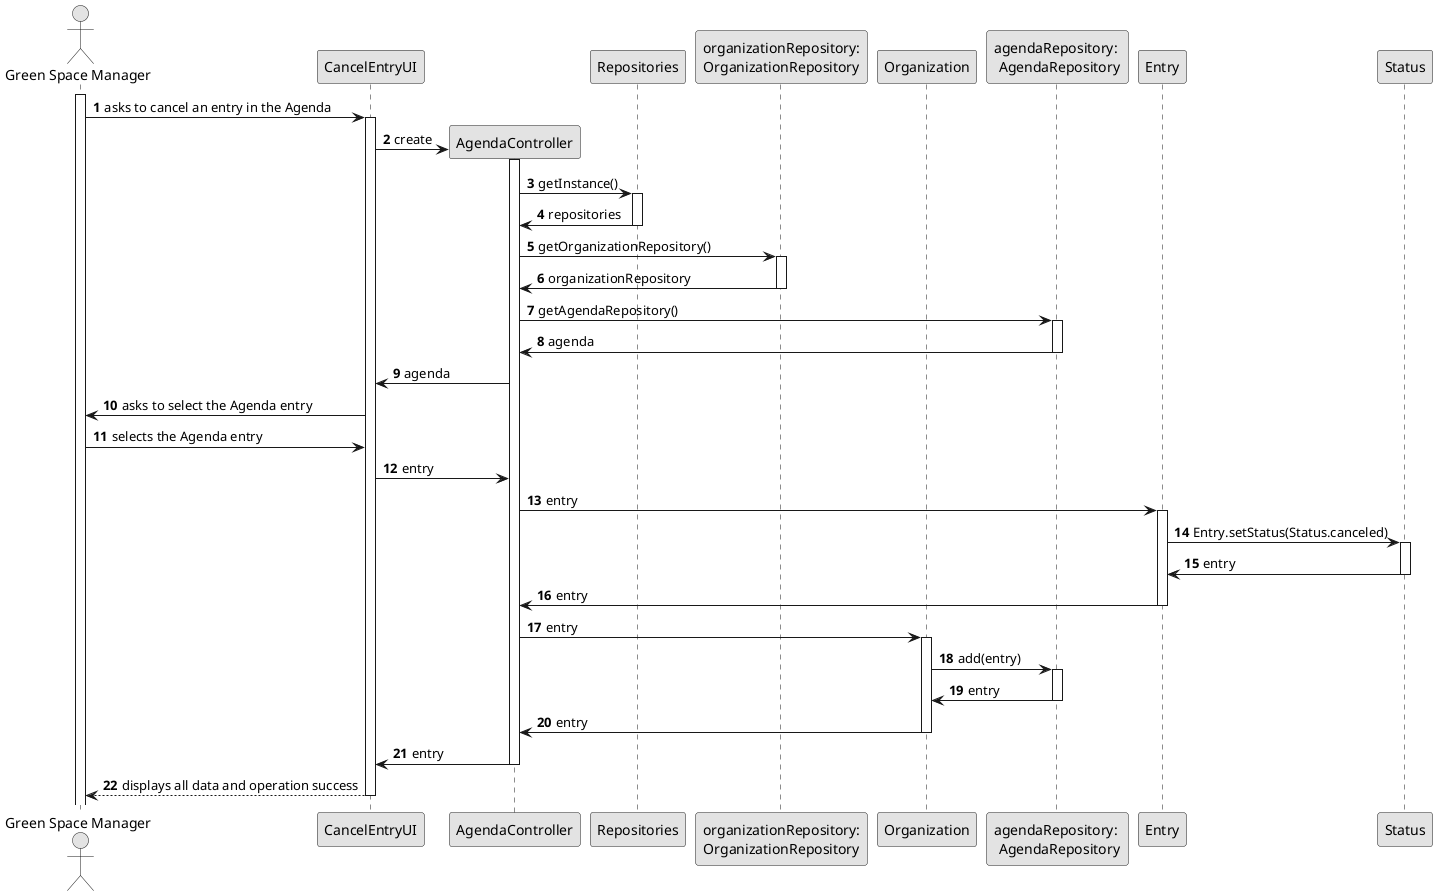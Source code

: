 @startuml
skinparam monochrome true
skinparam packageStyle rectangle
skinparam shadowing false

autonumber

'hide footbox
actor "Green Space Manager" as GSM
participant "CancelEntryUI" as UI
participant "AgendaController" as CTRL
participant "Repositories" as Rep
participant "organizationRepository:\nOrganizationRepository" as organizationRepository
participant "Organization" as or
participant "agendaRepository: \n AgendaRepository" as Agenda
participant "Entry" as Entry
participant "Status" as Status

activate GSM

         GSM -> UI : asks to cancel an entry in the Agenda

     activate UI

        UI -> CTRL** : create

     activate CTRL

            CTRL -> Rep : getInstance()

     activate Rep

                      Rep -> CTRL : repositories

               deactivate Rep

                      CTRL -> organizationRepository : getOrganizationRepository()

               activate organizationRepository

                      organizationRepository -> CTRL : organizationRepository

               deactivate organizationRepository

                      CTRL -> Agenda : getAgendaRepository()

               activate Agenda

                      Agenda -> CTRL : agenda

               deactivate Agenda

                      CTRL -> UI : agenda
                      UI -> GSM : asks to select the Agenda entry
                      GSM -> UI : selects the Agenda entry
                      UI -> CTRL : entry
                      CTRL -> Entry : entry
               activate "Entry"

                      Entry -> "Status"  :  Entry.setStatus(Status.canceled)

                activate "Status"

                         "Status" -> Entry : entry

                 deactivate "Status"

                 Entry -> CTRL : entry

          deactivate "Entry"


                         CTRL -> or : entry
          activate or

                          or -> Agenda : add(entry)
          activate Agenda

                          Agenda -> or : entry

            deactivate Agenda

                          or -> CTRL : entry

            deactivate or

                 CTRL -> UI : entry

          deactivate CTRL

          UI --> GSM : displays all data and operation success

          deactivate UI

@enduml
